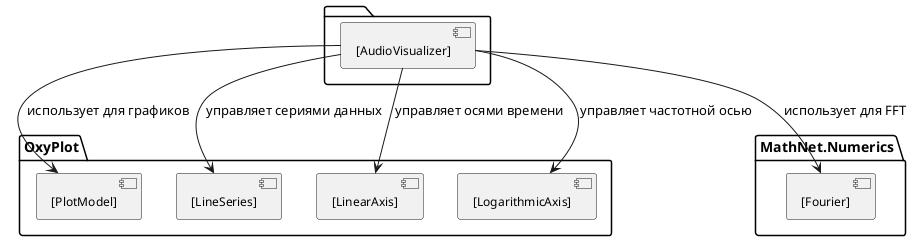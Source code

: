 @startuml ComponentDiagram
!define RECTANGLE component

skinparam monochrome true
skinparam shadowing false
skinparam componentFontSize 12
skinparam componentFontName Arial

package {
  RECTANGLE "[AudioVisualizer]" as AV
}

package "OxyPlot" {
  RECTANGLE "[PlotModel]" as PM
  RECTANGLE "[LineSeries]" as LS
  RECTANGLE "[LinearAxis]" as LA
  RECTANGLE "[LogarithmicAxis]" as LGA
}

package "MathNet.Numerics" {
  RECTANGLE "[Fourier]" as F
}

AV --> PM : использует для графиков
AV --> LS : управляет сериями данных
AV --> LA : управляет осями времени
AV --> LGA : управляет частотной осью
AV --> F : использует для FFT

@enduml